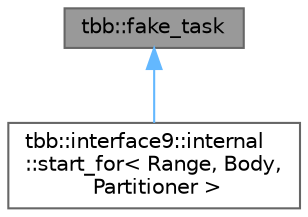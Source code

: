 digraph "tbb::fake_task"
{
 // LATEX_PDF_SIZE
  bgcolor="transparent";
  edge [fontname=Helvetica,fontsize=10,labelfontname=Helvetica,labelfontsize=10];
  node [fontname=Helvetica,fontsize=10,shape=box,height=0.2,width=0.4];
  Node1 [id="Node000001",label="tbb::fake_task",height=0.2,width=0.4,color="gray40", fillcolor="grey60", style="filled", fontcolor="black",tooltip=" "];
  Node1 -> Node2 [id="edge1_Node000001_Node000002",dir="back",color="steelblue1",style="solid",tooltip=" "];
  Node2 [id="Node000002",label="tbb::interface9::internal\l::start_for\< Range, Body,\l Partitioner \>",height=0.2,width=0.4,color="gray40", fillcolor="white", style="filled",URL="$classtbb_1_1interface9_1_1internal_1_1start__for.html",tooltip=" "];
}
